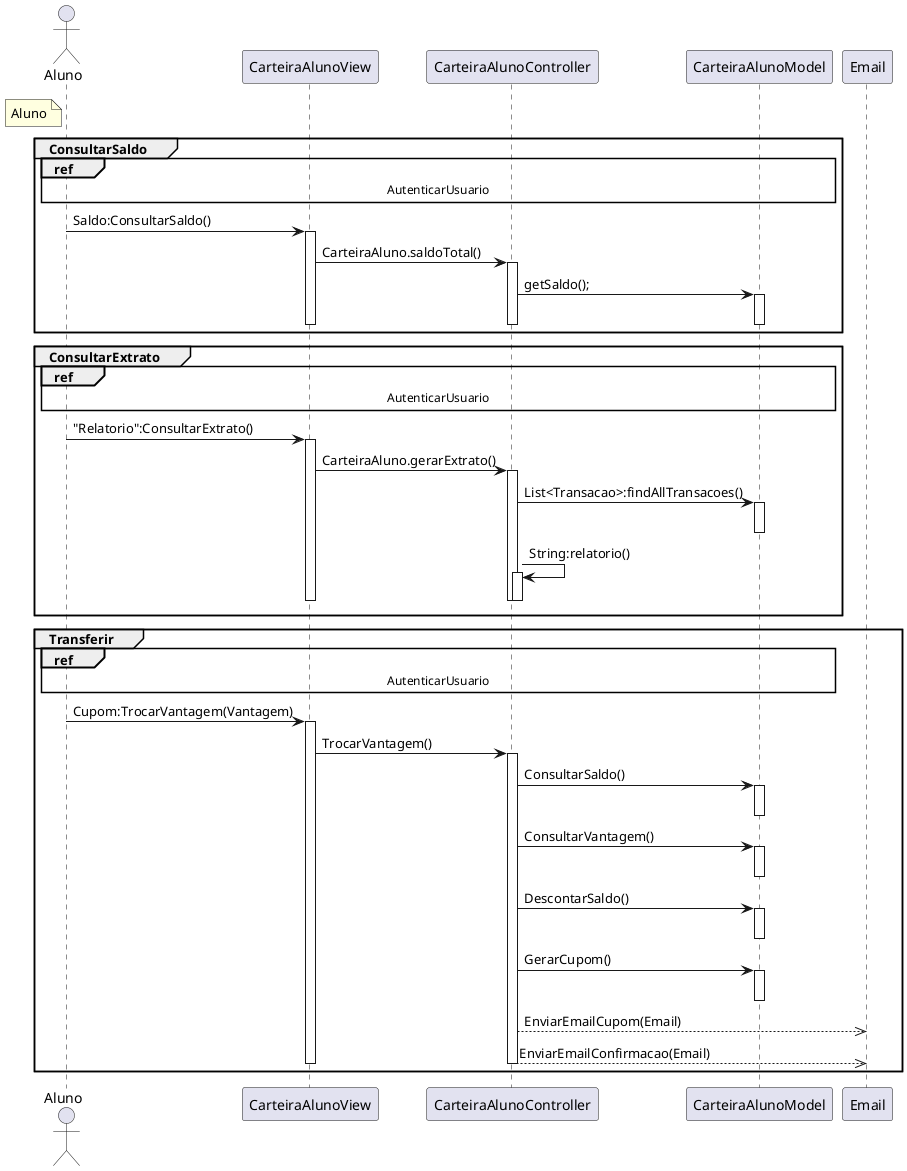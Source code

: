 @startuml Aluno


actor "Aluno" as Aluno
note left of Aluno #LightYellow
    Aluno
end note

participant "CarteiraAlunoView" as CarteiraAlunoView
participant "CarteiraAlunoController" as CarteiraAlunoController
participant "CarteiraAlunoModel" as CarteiraAlunoModel

group ConsultarSaldo
    ref over Aluno,CarteiraAlunoView, CarteiraAlunoController, CarteiraAlunoModel : AutenticarUsuario
    Aluno -> CarteiraAlunoView : Saldo:ConsultarSaldo()
    activate CarteiraAlunoView
    CarteiraAlunoView -> CarteiraAlunoController : CarteiraAluno.saldoTotal()
    activate CarteiraAlunoController
    CarteiraAlunoController -> CarteiraAlunoModel : getSaldo();
    activate CarteiraAlunoModel
    deactivate CarteiraAlunoModel
    deactivate CarteiraAlunoController
    deactivate CarteiraAlunoView
end

group ConsultarExtrato
    ref over Aluno,CarteiraAlunoView, CarteiraAlunoController, CarteiraAlunoModel : AutenticarUsuario
    Aluno -> CarteiraAlunoView : "Relatorio":ConsultarExtrato()
    activate CarteiraAlunoView
    CarteiraAlunoView -> CarteiraAlunoController : CarteiraAluno.gerarExtrato()
    activate CarteiraAlunoController
    CarteiraAlunoController -> CarteiraAlunoModel : List<Transacao>:findAllTransacoes()
    activate CarteiraAlunoModel
    deactivate CarteiraAlunoModel
    CarteiraAlunoController -> CarteiraAlunoController : String:relatorio()
    activate CarteiraAlunoController
    deactivate CarteiraAlunoController
    deactivate CarteiraAlunoController
    deactivate CarteiraAlunoView
end

group Transferir
    ref over Aluno,CarteiraAlunoView, CarteiraAlunoController, CarteiraAlunoModel : AutenticarUsuario
    Aluno -> CarteiraAlunoView :  Cupom:TrocarVantagem(Vantagem)
    activate CarteiraAlunoView
    CarteiraAlunoView -> CarteiraAlunoController : TrocarVantagem()
    activate CarteiraAlunoController
    CarteiraAlunoController -> CarteiraAlunoModel : ConsultarSaldo()
    activate CarteiraAlunoModel
    deactivate CarteiraAlunoModel
    CarteiraAlunoController -> CarteiraAlunoModel : ConsultarVantagem()
    activate CarteiraAlunoModel
    deactivate  CarteiraAlunoModel
    CarteiraAlunoController -> CarteiraAlunoModel : DescontarSaldo()
    activate CarteiraAlunoModel
    deactivate CarteiraAlunoModel
    CarteiraAlunoController -> CarteiraAlunoModel : GerarCupom()
    activate CarteiraAlunoModel
    deactivate CarteiraAlunoModel
    CarteiraAlunoController -->> Email : EnviarEmailCupom(Email)
    CarteiraAlunoController -->> Email : EnviarEmailConfirmacao(Email)
    deactivate CarteiraAlunoController
    deactivate CarteiraAlunoView
end





' --> Sincrono
' -->> Assincrono
' <-- Retorno Sincrono
' <<-- Retorno Assíncrono

@enduml